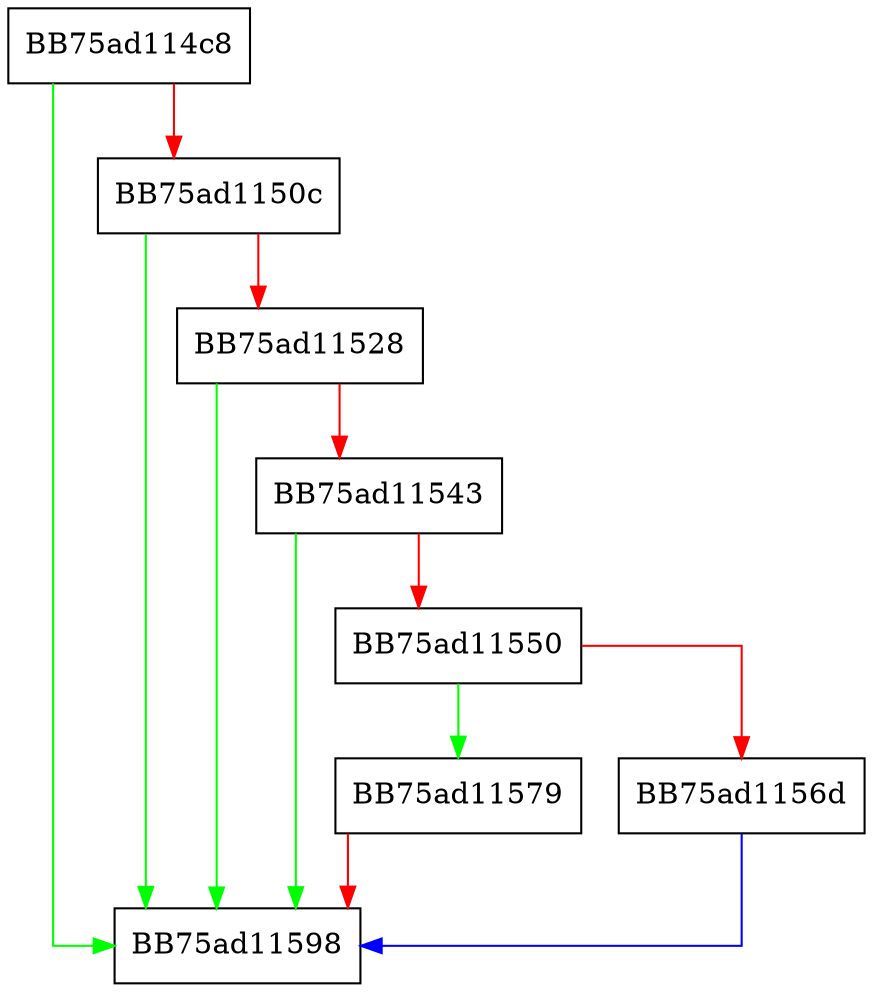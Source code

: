 digraph Dump {
  node [shape="box"];
  graph [splines=ortho];
  BB75ad114c8 -> BB75ad11598 [color="green"];
  BB75ad114c8 -> BB75ad1150c [color="red"];
  BB75ad1150c -> BB75ad11598 [color="green"];
  BB75ad1150c -> BB75ad11528 [color="red"];
  BB75ad11528 -> BB75ad11598 [color="green"];
  BB75ad11528 -> BB75ad11543 [color="red"];
  BB75ad11543 -> BB75ad11598 [color="green"];
  BB75ad11543 -> BB75ad11550 [color="red"];
  BB75ad11550 -> BB75ad11579 [color="green"];
  BB75ad11550 -> BB75ad1156d [color="red"];
  BB75ad1156d -> BB75ad11598 [color="blue"];
  BB75ad11579 -> BB75ad11598 [color="red"];
}